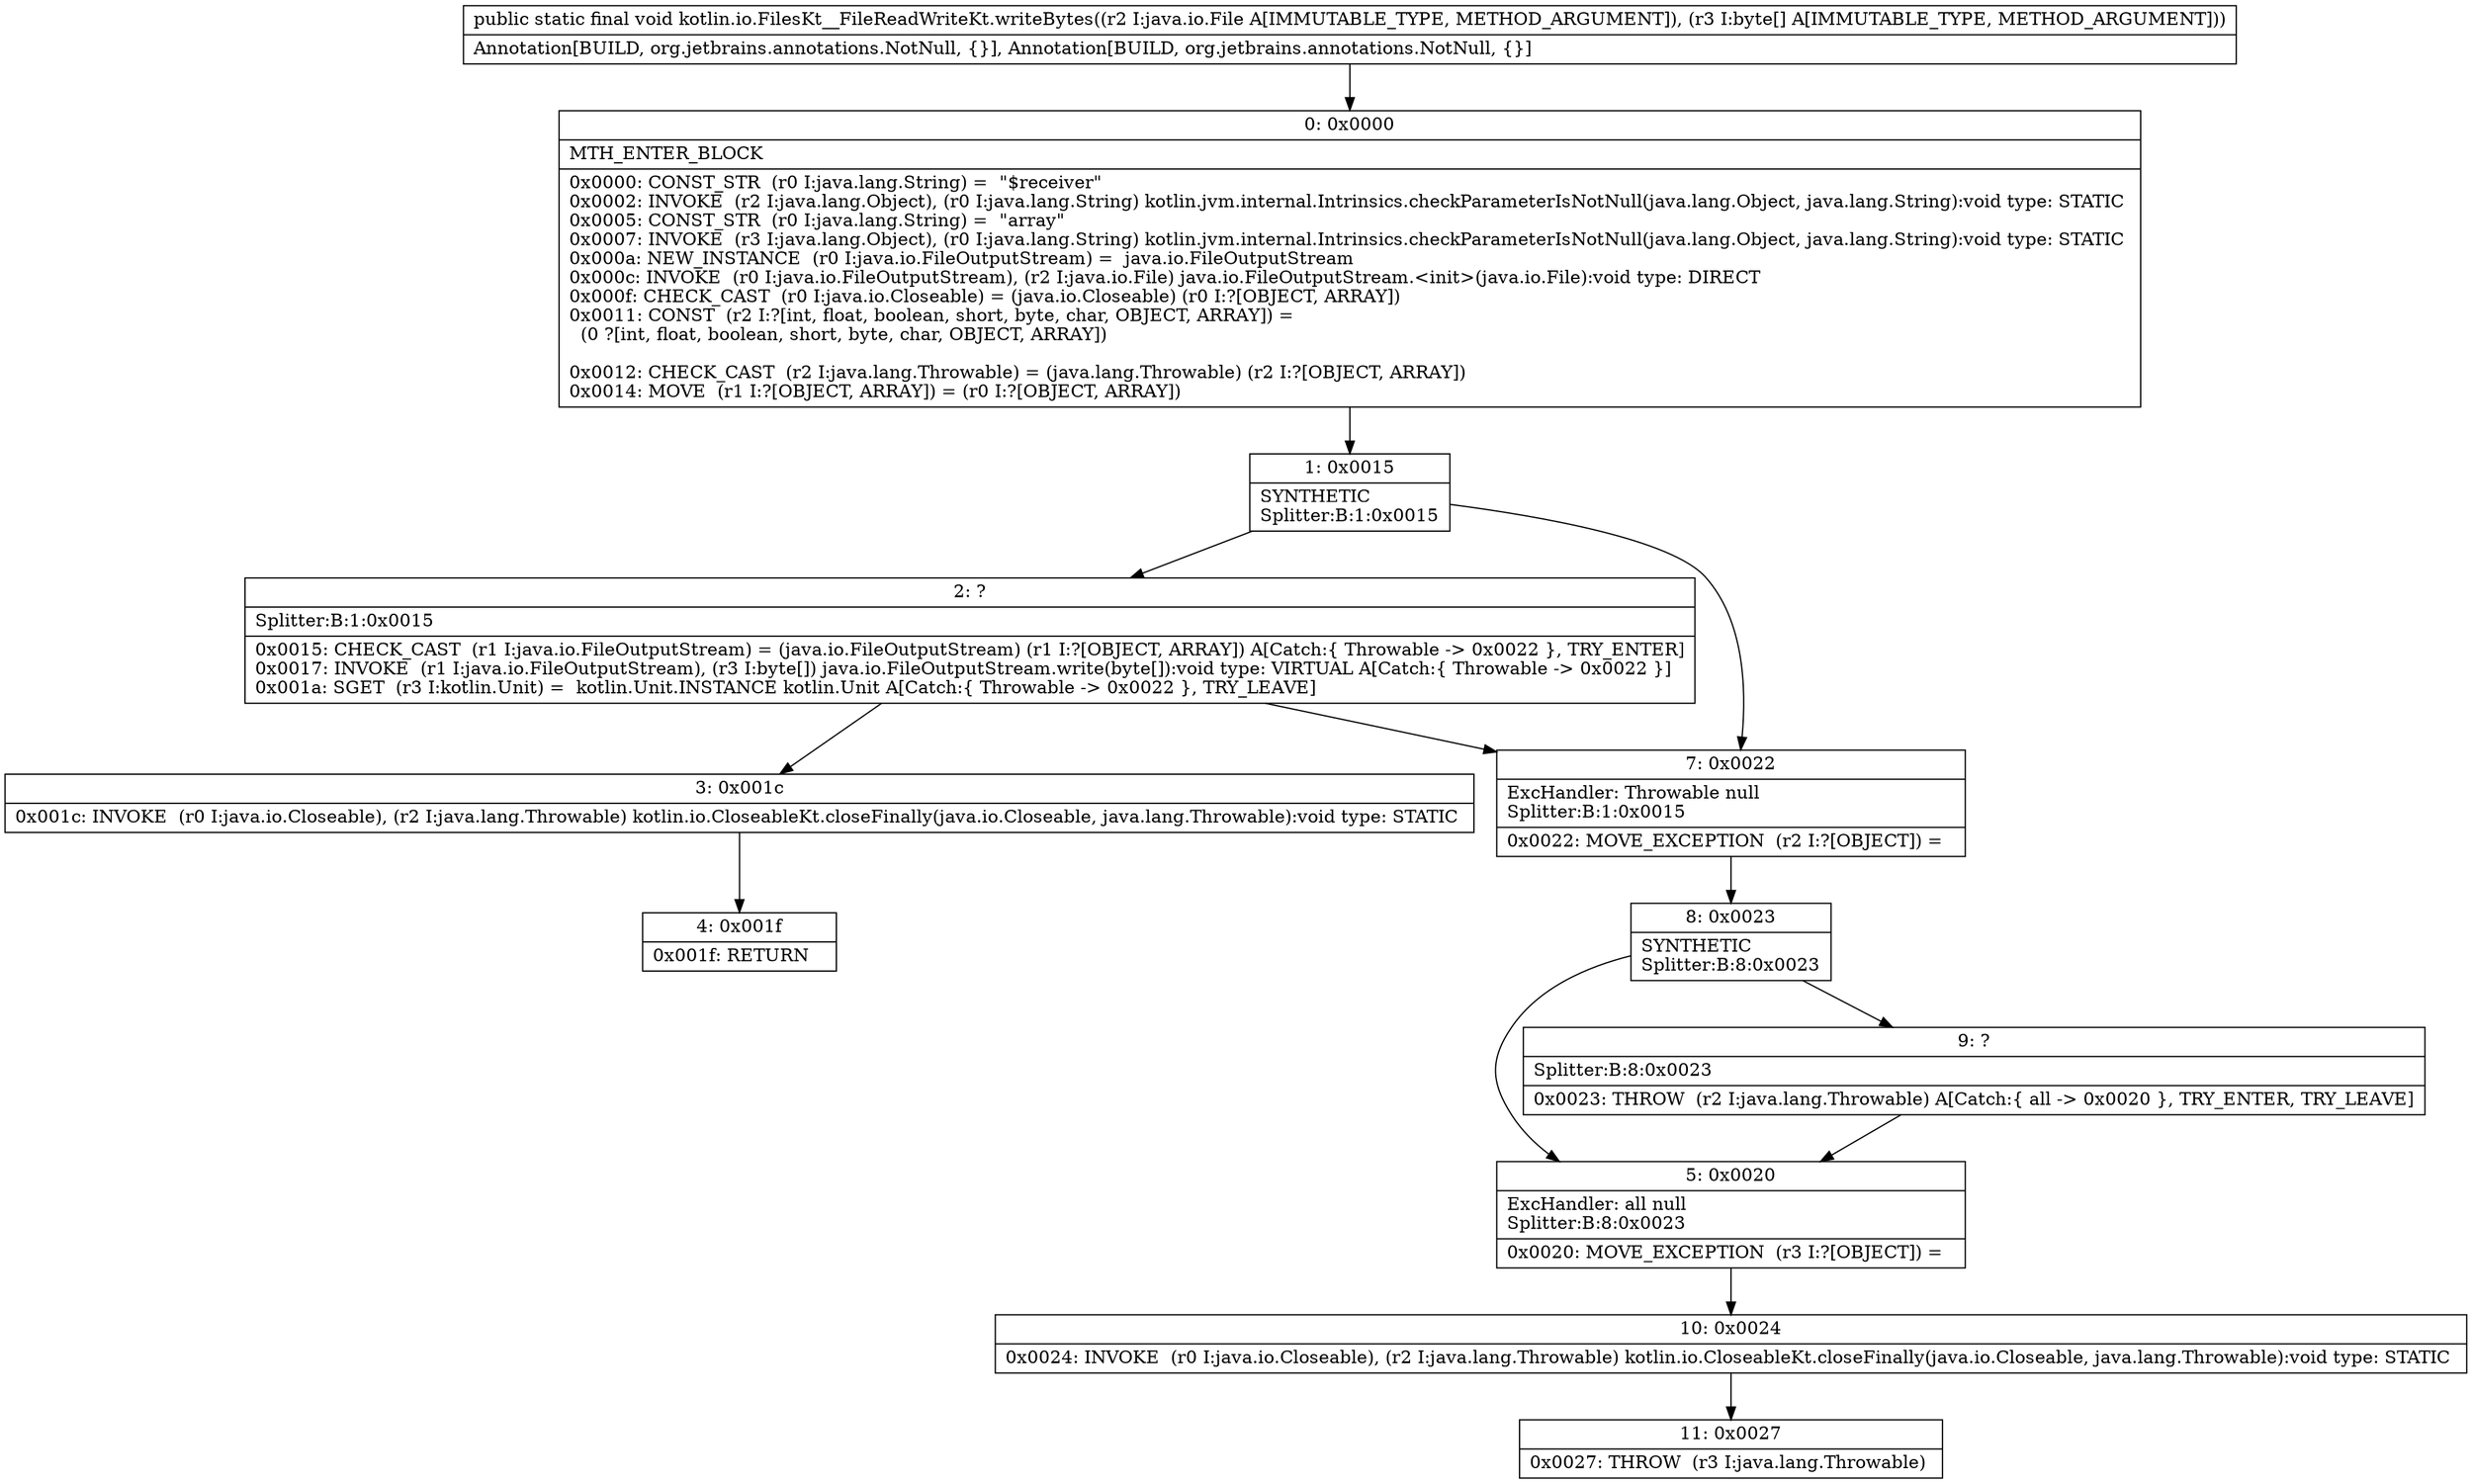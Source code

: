 digraph "CFG forkotlin.io.FilesKt__FileReadWriteKt.writeBytes(Ljava\/io\/File;[B)V" {
Node_0 [shape=record,label="{0\:\ 0x0000|MTH_ENTER_BLOCK\l|0x0000: CONST_STR  (r0 I:java.lang.String) =  \"$receiver\" \l0x0002: INVOKE  (r2 I:java.lang.Object), (r0 I:java.lang.String) kotlin.jvm.internal.Intrinsics.checkParameterIsNotNull(java.lang.Object, java.lang.String):void type: STATIC \l0x0005: CONST_STR  (r0 I:java.lang.String) =  \"array\" \l0x0007: INVOKE  (r3 I:java.lang.Object), (r0 I:java.lang.String) kotlin.jvm.internal.Intrinsics.checkParameterIsNotNull(java.lang.Object, java.lang.String):void type: STATIC \l0x000a: NEW_INSTANCE  (r0 I:java.io.FileOutputStream) =  java.io.FileOutputStream \l0x000c: INVOKE  (r0 I:java.io.FileOutputStream), (r2 I:java.io.File) java.io.FileOutputStream.\<init\>(java.io.File):void type: DIRECT \l0x000f: CHECK_CAST  (r0 I:java.io.Closeable) = (java.io.Closeable) (r0 I:?[OBJECT, ARRAY]) \l0x0011: CONST  (r2 I:?[int, float, boolean, short, byte, char, OBJECT, ARRAY]) = \l  (0 ?[int, float, boolean, short, byte, char, OBJECT, ARRAY])\l \l0x0012: CHECK_CAST  (r2 I:java.lang.Throwable) = (java.lang.Throwable) (r2 I:?[OBJECT, ARRAY]) \l0x0014: MOVE  (r1 I:?[OBJECT, ARRAY]) = (r0 I:?[OBJECT, ARRAY]) \l}"];
Node_1 [shape=record,label="{1\:\ 0x0015|SYNTHETIC\lSplitter:B:1:0x0015\l}"];
Node_2 [shape=record,label="{2\:\ ?|Splitter:B:1:0x0015\l|0x0015: CHECK_CAST  (r1 I:java.io.FileOutputStream) = (java.io.FileOutputStream) (r1 I:?[OBJECT, ARRAY]) A[Catch:\{ Throwable \-\> 0x0022 \}, TRY_ENTER]\l0x0017: INVOKE  (r1 I:java.io.FileOutputStream), (r3 I:byte[]) java.io.FileOutputStream.write(byte[]):void type: VIRTUAL A[Catch:\{ Throwable \-\> 0x0022 \}]\l0x001a: SGET  (r3 I:kotlin.Unit) =  kotlin.Unit.INSTANCE kotlin.Unit A[Catch:\{ Throwable \-\> 0x0022 \}, TRY_LEAVE]\l}"];
Node_3 [shape=record,label="{3\:\ 0x001c|0x001c: INVOKE  (r0 I:java.io.Closeable), (r2 I:java.lang.Throwable) kotlin.io.CloseableKt.closeFinally(java.io.Closeable, java.lang.Throwable):void type: STATIC \l}"];
Node_4 [shape=record,label="{4\:\ 0x001f|0x001f: RETURN   \l}"];
Node_5 [shape=record,label="{5\:\ 0x0020|ExcHandler: all null\lSplitter:B:8:0x0023\l|0x0020: MOVE_EXCEPTION  (r3 I:?[OBJECT]) =  \l}"];
Node_7 [shape=record,label="{7\:\ 0x0022|ExcHandler: Throwable null\lSplitter:B:1:0x0015\l|0x0022: MOVE_EXCEPTION  (r2 I:?[OBJECT]) =  \l}"];
Node_8 [shape=record,label="{8\:\ 0x0023|SYNTHETIC\lSplitter:B:8:0x0023\l}"];
Node_9 [shape=record,label="{9\:\ ?|Splitter:B:8:0x0023\l|0x0023: THROW  (r2 I:java.lang.Throwable) A[Catch:\{ all \-\> 0x0020 \}, TRY_ENTER, TRY_LEAVE]\l}"];
Node_10 [shape=record,label="{10\:\ 0x0024|0x0024: INVOKE  (r0 I:java.io.Closeable), (r2 I:java.lang.Throwable) kotlin.io.CloseableKt.closeFinally(java.io.Closeable, java.lang.Throwable):void type: STATIC \l}"];
Node_11 [shape=record,label="{11\:\ 0x0027|0x0027: THROW  (r3 I:java.lang.Throwable) \l}"];
MethodNode[shape=record,label="{public static final void kotlin.io.FilesKt__FileReadWriteKt.writeBytes((r2 I:java.io.File A[IMMUTABLE_TYPE, METHOD_ARGUMENT]), (r3 I:byte[] A[IMMUTABLE_TYPE, METHOD_ARGUMENT]))  | Annotation[BUILD, org.jetbrains.annotations.NotNull, \{\}], Annotation[BUILD, org.jetbrains.annotations.NotNull, \{\}]\l}"];
MethodNode -> Node_0;
Node_0 -> Node_1;
Node_1 -> Node_2;
Node_1 -> Node_7;
Node_2 -> Node_3;
Node_2 -> Node_7;
Node_3 -> Node_4;
Node_5 -> Node_10;
Node_7 -> Node_8;
Node_8 -> Node_9;
Node_8 -> Node_5;
Node_9 -> Node_5;
Node_10 -> Node_11;
}

